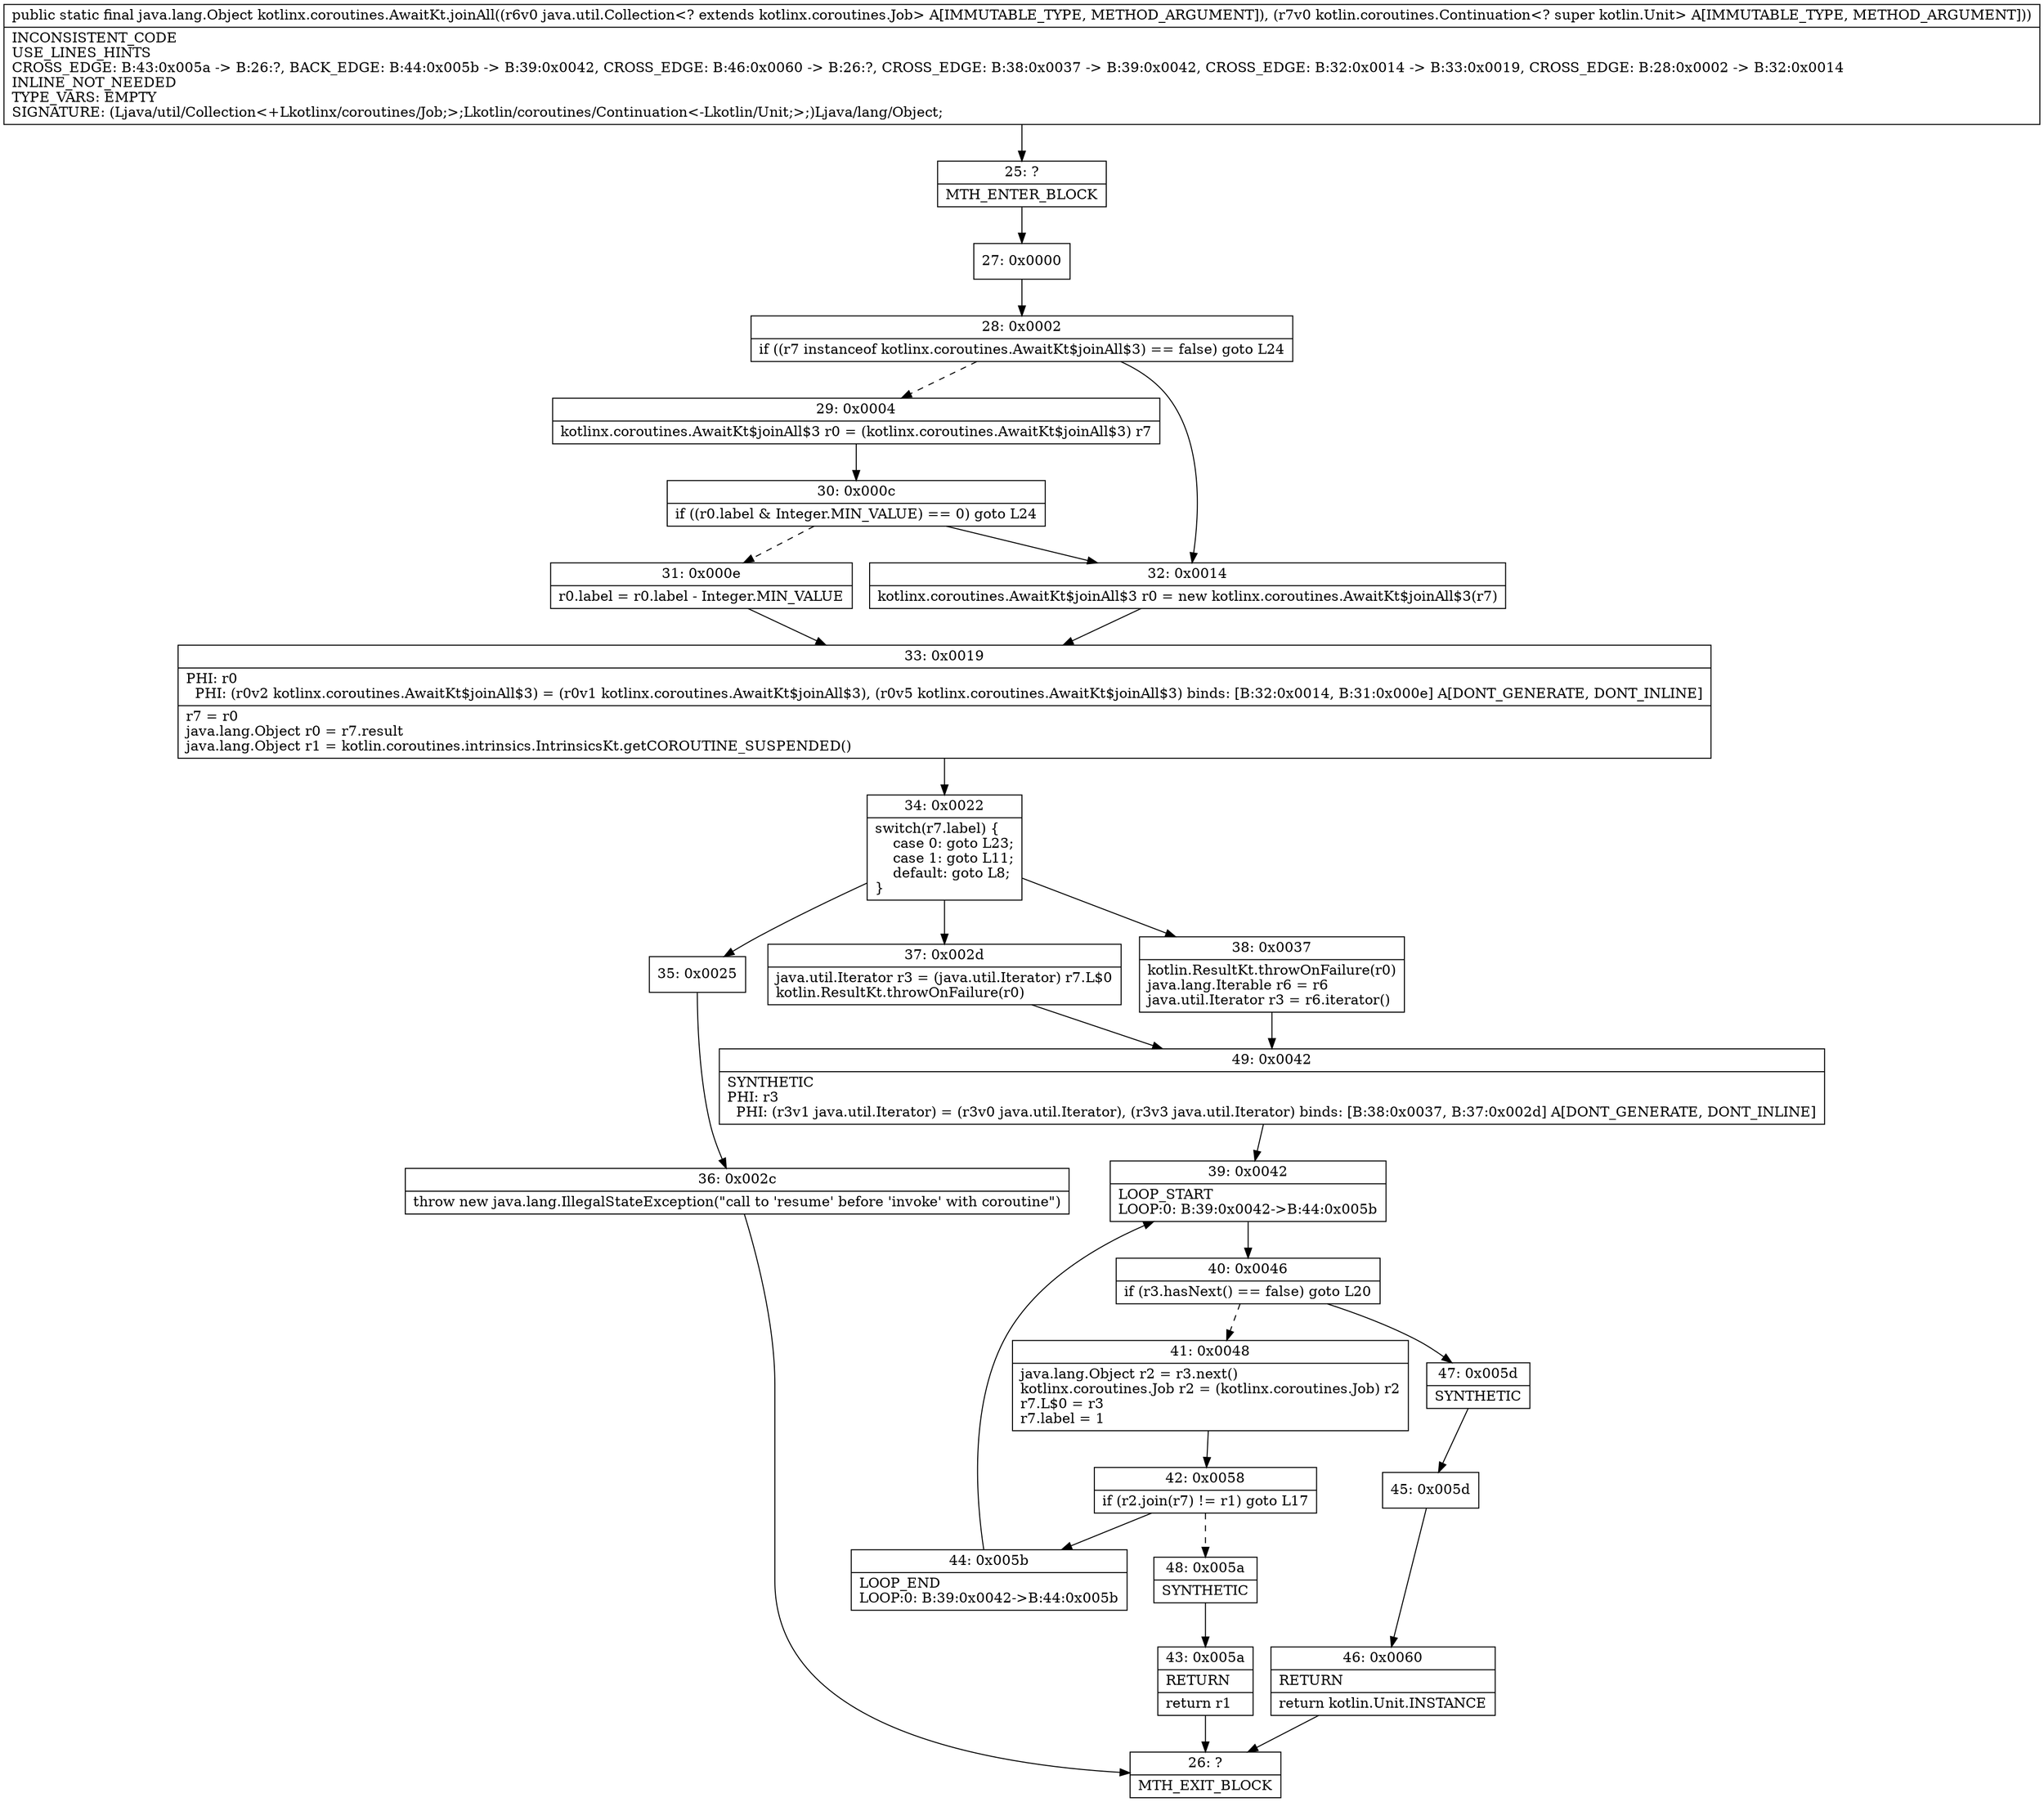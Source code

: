 digraph "CFG forkotlinx.coroutines.AwaitKt.joinAll(Ljava\/util\/Collection;Lkotlin\/coroutines\/Continuation;)Ljava\/lang\/Object;" {
Node_25 [shape=record,label="{25\:\ ?|MTH_ENTER_BLOCK\l}"];
Node_27 [shape=record,label="{27\:\ 0x0000}"];
Node_28 [shape=record,label="{28\:\ 0x0002|if ((r7 instanceof kotlinx.coroutines.AwaitKt$joinAll$3) == false) goto L24\l}"];
Node_29 [shape=record,label="{29\:\ 0x0004|kotlinx.coroutines.AwaitKt$joinAll$3 r0 = (kotlinx.coroutines.AwaitKt$joinAll$3) r7\l}"];
Node_30 [shape=record,label="{30\:\ 0x000c|if ((r0.label & Integer.MIN_VALUE) == 0) goto L24\l}"];
Node_31 [shape=record,label="{31\:\ 0x000e|r0.label = r0.label \- Integer.MIN_VALUE\l}"];
Node_33 [shape=record,label="{33\:\ 0x0019|PHI: r0 \l  PHI: (r0v2 kotlinx.coroutines.AwaitKt$joinAll$3) = (r0v1 kotlinx.coroutines.AwaitKt$joinAll$3), (r0v5 kotlinx.coroutines.AwaitKt$joinAll$3) binds: [B:32:0x0014, B:31:0x000e] A[DONT_GENERATE, DONT_INLINE]\l|r7 = r0\ljava.lang.Object r0 = r7.result\ljava.lang.Object r1 = kotlin.coroutines.intrinsics.IntrinsicsKt.getCOROUTINE_SUSPENDED()\l}"];
Node_34 [shape=record,label="{34\:\ 0x0022|switch(r7.label) \{\l    case 0: goto L23;\l    case 1: goto L11;\l    default: goto L8;\l\}\l}"];
Node_35 [shape=record,label="{35\:\ 0x0025}"];
Node_36 [shape=record,label="{36\:\ 0x002c|throw new java.lang.IllegalStateException(\"call to 'resume' before 'invoke' with coroutine\")\l}"];
Node_26 [shape=record,label="{26\:\ ?|MTH_EXIT_BLOCK\l}"];
Node_37 [shape=record,label="{37\:\ 0x002d|java.util.Iterator r3 = (java.util.Iterator) r7.L$0\lkotlin.ResultKt.throwOnFailure(r0)\l}"];
Node_49 [shape=record,label="{49\:\ 0x0042|SYNTHETIC\lPHI: r3 \l  PHI: (r3v1 java.util.Iterator) = (r3v0 java.util.Iterator), (r3v3 java.util.Iterator) binds: [B:38:0x0037, B:37:0x002d] A[DONT_GENERATE, DONT_INLINE]\l}"];
Node_39 [shape=record,label="{39\:\ 0x0042|LOOP_START\lLOOP:0: B:39:0x0042\-\>B:44:0x005b\l}"];
Node_40 [shape=record,label="{40\:\ 0x0046|if (r3.hasNext() == false) goto L20\l}"];
Node_41 [shape=record,label="{41\:\ 0x0048|java.lang.Object r2 = r3.next()\lkotlinx.coroutines.Job r2 = (kotlinx.coroutines.Job) r2\lr7.L$0 = r3\lr7.label = 1\l}"];
Node_42 [shape=record,label="{42\:\ 0x0058|if (r2.join(r7) != r1) goto L17\l}"];
Node_44 [shape=record,label="{44\:\ 0x005b|LOOP_END\lLOOP:0: B:39:0x0042\-\>B:44:0x005b\l}"];
Node_48 [shape=record,label="{48\:\ 0x005a|SYNTHETIC\l}"];
Node_43 [shape=record,label="{43\:\ 0x005a|RETURN\l|return r1\l}"];
Node_47 [shape=record,label="{47\:\ 0x005d|SYNTHETIC\l}"];
Node_45 [shape=record,label="{45\:\ 0x005d}"];
Node_46 [shape=record,label="{46\:\ 0x0060|RETURN\l|return kotlin.Unit.INSTANCE\l}"];
Node_38 [shape=record,label="{38\:\ 0x0037|kotlin.ResultKt.throwOnFailure(r0)\ljava.lang.Iterable r6 = r6\ljava.util.Iterator r3 = r6.iterator()\l}"];
Node_32 [shape=record,label="{32\:\ 0x0014|kotlinx.coroutines.AwaitKt$joinAll$3 r0 = new kotlinx.coroutines.AwaitKt$joinAll$3(r7)\l}"];
MethodNode[shape=record,label="{public static final java.lang.Object kotlinx.coroutines.AwaitKt.joinAll((r6v0 java.util.Collection\<? extends kotlinx.coroutines.Job\> A[IMMUTABLE_TYPE, METHOD_ARGUMENT]), (r7v0 kotlin.coroutines.Continuation\<? super kotlin.Unit\> A[IMMUTABLE_TYPE, METHOD_ARGUMENT]))  | INCONSISTENT_CODE\lUSE_LINES_HINTS\lCROSS_EDGE: B:43:0x005a \-\> B:26:?, BACK_EDGE: B:44:0x005b \-\> B:39:0x0042, CROSS_EDGE: B:46:0x0060 \-\> B:26:?, CROSS_EDGE: B:38:0x0037 \-\> B:39:0x0042, CROSS_EDGE: B:32:0x0014 \-\> B:33:0x0019, CROSS_EDGE: B:28:0x0002 \-\> B:32:0x0014\lINLINE_NOT_NEEDED\lTYPE_VARS: EMPTY\lSIGNATURE: (Ljava\/util\/Collection\<+Lkotlinx\/coroutines\/Job;\>;Lkotlin\/coroutines\/Continuation\<\-Lkotlin\/Unit;\>;)Ljava\/lang\/Object;\l}"];
MethodNode -> Node_25;Node_25 -> Node_27;
Node_27 -> Node_28;
Node_28 -> Node_29[style=dashed];
Node_28 -> Node_32;
Node_29 -> Node_30;
Node_30 -> Node_31[style=dashed];
Node_30 -> Node_32;
Node_31 -> Node_33;
Node_33 -> Node_34;
Node_34 -> Node_35;
Node_34 -> Node_37;
Node_34 -> Node_38;
Node_35 -> Node_36;
Node_36 -> Node_26;
Node_37 -> Node_49;
Node_49 -> Node_39;
Node_39 -> Node_40;
Node_40 -> Node_41[style=dashed];
Node_40 -> Node_47;
Node_41 -> Node_42;
Node_42 -> Node_44;
Node_42 -> Node_48[style=dashed];
Node_44 -> Node_39;
Node_48 -> Node_43;
Node_43 -> Node_26;
Node_47 -> Node_45;
Node_45 -> Node_46;
Node_46 -> Node_26;
Node_38 -> Node_49;
Node_32 -> Node_33;
}


